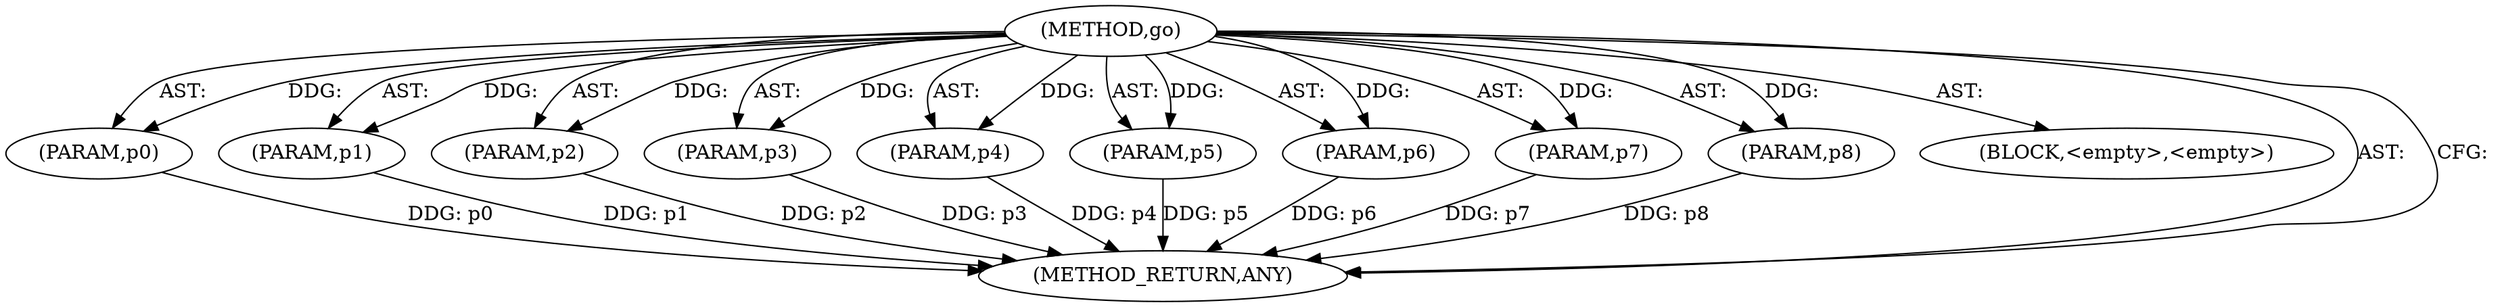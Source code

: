 digraph "go" {  
"351" [label = <(METHOD,go)> ]
"352" [label = <(PARAM,p0)> ]
"353" [label = <(PARAM,p1)> ]
"354" [label = <(PARAM,p2)> ]
"355" [label = <(PARAM,p3)> ]
"356" [label = <(PARAM,p4)> ]
"357" [label = <(PARAM,p5)> ]
"358" [label = <(PARAM,p6)> ]
"359" [label = <(PARAM,p7)> ]
"360" [label = <(PARAM,p8)> ]
"361" [label = <(BLOCK,&lt;empty&gt;,&lt;empty&gt;)> ]
"362" [label = <(METHOD_RETURN,ANY)> ]
  "351" -> "352"  [ label = "AST: "] 
  "351" -> "353"  [ label = "AST: "] 
  "351" -> "361"  [ label = "AST: "] 
  "351" -> "354"  [ label = "AST: "] 
  "351" -> "362"  [ label = "AST: "] 
  "351" -> "355"  [ label = "AST: "] 
  "351" -> "356"  [ label = "AST: "] 
  "351" -> "357"  [ label = "AST: "] 
  "351" -> "358"  [ label = "AST: "] 
  "351" -> "359"  [ label = "AST: "] 
  "351" -> "360"  [ label = "AST: "] 
  "351" -> "362"  [ label = "CFG: "] 
  "352" -> "362"  [ label = "DDG: p0"] 
  "353" -> "362"  [ label = "DDG: p1"] 
  "354" -> "362"  [ label = "DDG: p2"] 
  "355" -> "362"  [ label = "DDG: p3"] 
  "356" -> "362"  [ label = "DDG: p4"] 
  "357" -> "362"  [ label = "DDG: p5"] 
  "358" -> "362"  [ label = "DDG: p6"] 
  "359" -> "362"  [ label = "DDG: p7"] 
  "360" -> "362"  [ label = "DDG: p8"] 
  "351" -> "352"  [ label = "DDG: "] 
  "351" -> "353"  [ label = "DDG: "] 
  "351" -> "354"  [ label = "DDG: "] 
  "351" -> "355"  [ label = "DDG: "] 
  "351" -> "356"  [ label = "DDG: "] 
  "351" -> "357"  [ label = "DDG: "] 
  "351" -> "358"  [ label = "DDG: "] 
  "351" -> "359"  [ label = "DDG: "] 
  "351" -> "360"  [ label = "DDG: "] 
}
